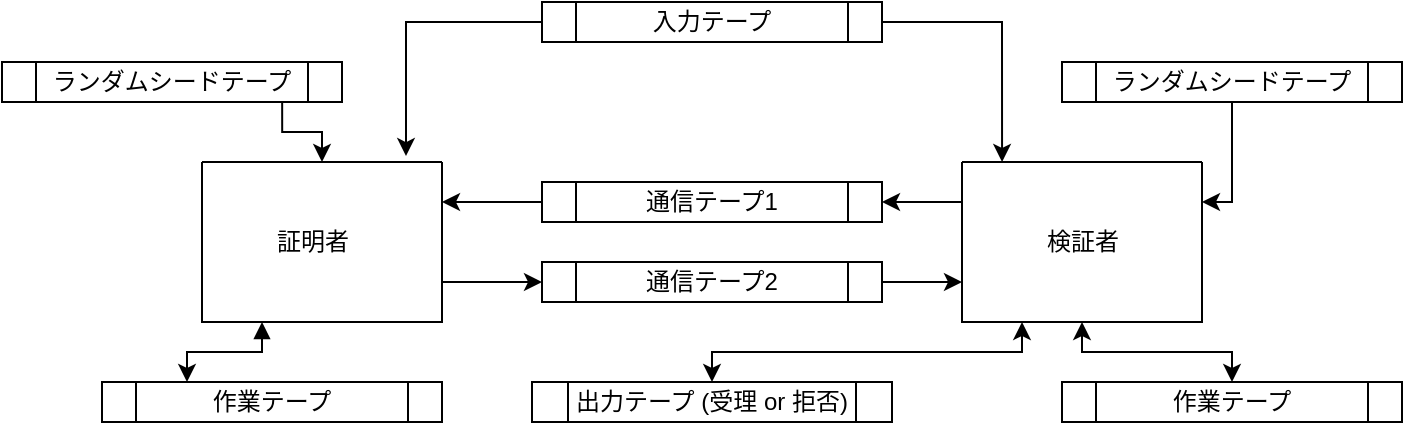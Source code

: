 <mxfile>
    <diagram id="-uA5ZUT0Hc0CvWf5jvEd" name="ページ1">
        <mxGraphModel dx="1158" dy="494" grid="1" gridSize="10" guides="1" tooltips="1" connect="1" arrows="1" fold="1" page="1" pageScale="1" pageWidth="827" pageHeight="1169" math="0" shadow="0">
            <root>
                <mxCell id="0"/>
                <mxCell id="1" parent="0"/>
                <mxCell id="10" style="edgeStyle=orthogonalEdgeStyle;html=1;exitX=0.25;exitY=1;exitDx=0;exitDy=0;entryX=0.25;entryY=0;entryDx=0;entryDy=0;rounded=0;startArrow=block;startFill=1;" parent="1" source="2" target="9" edge="1">
                    <mxGeometry relative="1" as="geometry"/>
                </mxCell>
                <mxCell id="16" style="edgeStyle=orthogonalEdgeStyle;rounded=0;html=1;exitX=1;exitY=0.25;exitDx=0;exitDy=0;entryX=0;entryY=0.5;entryDx=0;entryDy=0;startArrow=classic;startFill=1;endArrow=none;endFill=0;" parent="1" source="2" target="4" edge="1">
                    <mxGeometry relative="1" as="geometry"/>
                </mxCell>
                <mxCell id="17" style="edgeStyle=orthogonalEdgeStyle;rounded=0;html=1;exitX=1;exitY=0.75;exitDx=0;exitDy=0;entryX=0;entryY=0.5;entryDx=0;entryDy=0;startArrow=none;startFill=0;endArrow=classic;endFill=1;" parent="1" source="2" target="3" edge="1">
                    <mxGeometry relative="1" as="geometry"/>
                </mxCell>
                <mxCell id="2" value="" style="swimlane;startSize=0;" parent="1" vertex="1">
                    <mxGeometry x="140" y="90" width="120" height="80" as="geometry"/>
                </mxCell>
                <mxCell id="18" value="証明者" style="text;html=1;align=center;verticalAlign=middle;resizable=0;points=[];autosize=1;strokeColor=none;fillColor=none;" parent="2" vertex="1">
                    <mxGeometry x="25" y="25" width="60" height="30" as="geometry"/>
                </mxCell>
                <mxCell id="37" style="edgeStyle=orthogonalEdgeStyle;rounded=0;html=1;exitX=1;exitY=0.5;exitDx=0;exitDy=0;entryX=0;entryY=0.75;entryDx=0;entryDy=0;" edge="1" parent="1" source="3" target="23">
                    <mxGeometry relative="1" as="geometry"/>
                </mxCell>
                <mxCell id="3" value="通信テープ2" style="shape=process;whiteSpace=wrap;html=1;backgroundOutline=1;" parent="1" vertex="1">
                    <mxGeometry x="310" y="140" width="170" height="20" as="geometry"/>
                </mxCell>
                <mxCell id="4" value="通信テープ1" style="shape=process;whiteSpace=wrap;html=1;backgroundOutline=1;" parent="1" vertex="1">
                    <mxGeometry x="310" y="100" width="170" height="20" as="geometry"/>
                </mxCell>
                <mxCell id="12" style="edgeStyle=orthogonalEdgeStyle;rounded=0;html=1;exitX=0.824;exitY=1;exitDx=0;exitDy=0;entryX=0.5;entryY=0;entryDx=0;entryDy=0;startArrow=none;startFill=0;exitPerimeter=0;" parent="1" source="6" target="2" edge="1">
                    <mxGeometry relative="1" as="geometry"/>
                </mxCell>
                <mxCell id="6" value="ランダムシードテープ" style="shape=process;whiteSpace=wrap;html=1;backgroundOutline=1;" parent="1" vertex="1">
                    <mxGeometry x="40" y="40" width="170" height="20" as="geometry"/>
                </mxCell>
                <mxCell id="33" style="edgeStyle=orthogonalEdgeStyle;html=1;entryX=0.85;entryY=-0.037;entryDx=0;entryDy=0;entryPerimeter=0;rounded=0;" edge="1" parent="1" source="7" target="2">
                    <mxGeometry relative="1" as="geometry"/>
                </mxCell>
                <mxCell id="41" style="edgeStyle=orthogonalEdgeStyle;rounded=0;html=1;exitX=1;exitY=0.5;exitDx=0;exitDy=0;entryX=0.167;entryY=0;entryDx=0;entryDy=0;entryPerimeter=0;" edge="1" parent="1" source="7" target="23">
                    <mxGeometry relative="1" as="geometry"/>
                </mxCell>
                <mxCell id="7" value="入力テープ" style="shape=process;whiteSpace=wrap;html=1;backgroundOutline=1;" parent="1" vertex="1">
                    <mxGeometry x="310" y="10" width="170" height="20" as="geometry"/>
                </mxCell>
                <mxCell id="9" value="作業テープ" style="shape=process;whiteSpace=wrap;html=1;backgroundOutline=1;" parent="1" vertex="1">
                    <mxGeometry x="90" y="200" width="170" height="20" as="geometry"/>
                </mxCell>
                <mxCell id="36" style="edgeStyle=orthogonalEdgeStyle;rounded=0;html=1;exitX=0;exitY=0.25;exitDx=0;exitDy=0;" edge="1" parent="1" source="23" target="4">
                    <mxGeometry relative="1" as="geometry"/>
                </mxCell>
                <mxCell id="43" style="edgeStyle=orthogonalEdgeStyle;rounded=0;html=1;exitX=0.25;exitY=1;exitDx=0;exitDy=0;startArrow=classic;startFill=1;" edge="1" parent="1" source="23" target="29">
                    <mxGeometry relative="1" as="geometry"/>
                </mxCell>
                <mxCell id="23" value="" style="swimlane;startSize=0;" vertex="1" parent="1">
                    <mxGeometry x="520" y="90" width="120" height="80" as="geometry"/>
                </mxCell>
                <mxCell id="24" value="検証者" style="text;html=1;align=center;verticalAlign=middle;resizable=0;points=[];autosize=1;strokeColor=none;fillColor=none;" vertex="1" parent="23">
                    <mxGeometry x="30" y="25" width="60" height="30" as="geometry"/>
                </mxCell>
                <mxCell id="40" style="edgeStyle=orthogonalEdgeStyle;rounded=0;html=1;entryX=1;entryY=0.25;entryDx=0;entryDy=0;" edge="1" parent="1" source="26" target="23">
                    <mxGeometry relative="1" as="geometry"/>
                </mxCell>
                <mxCell id="26" value="ランダムシードテープ" style="shape=process;whiteSpace=wrap;html=1;backgroundOutline=1;" vertex="1" parent="1">
                    <mxGeometry x="570" y="40" width="170" height="20" as="geometry"/>
                </mxCell>
                <mxCell id="29" value="出力テープ (受理 or 拒否)" style="shape=process;whiteSpace=wrap;html=1;backgroundOutline=1;" vertex="1" parent="1">
                    <mxGeometry x="305" y="200" width="180" height="20" as="geometry"/>
                </mxCell>
                <mxCell id="42" style="edgeStyle=orthogonalEdgeStyle;rounded=0;html=1;entryX=0.5;entryY=1;entryDx=0;entryDy=0;startArrow=classic;startFill=1;" edge="1" parent="1" source="30" target="23">
                    <mxGeometry relative="1" as="geometry"/>
                </mxCell>
                <mxCell id="30" value="作業テープ" style="shape=process;whiteSpace=wrap;html=1;backgroundOutline=1;" vertex="1" parent="1">
                    <mxGeometry x="570" y="200" width="170" height="20" as="geometry"/>
                </mxCell>
            </root>
        </mxGraphModel>
    </diagram>
</mxfile>